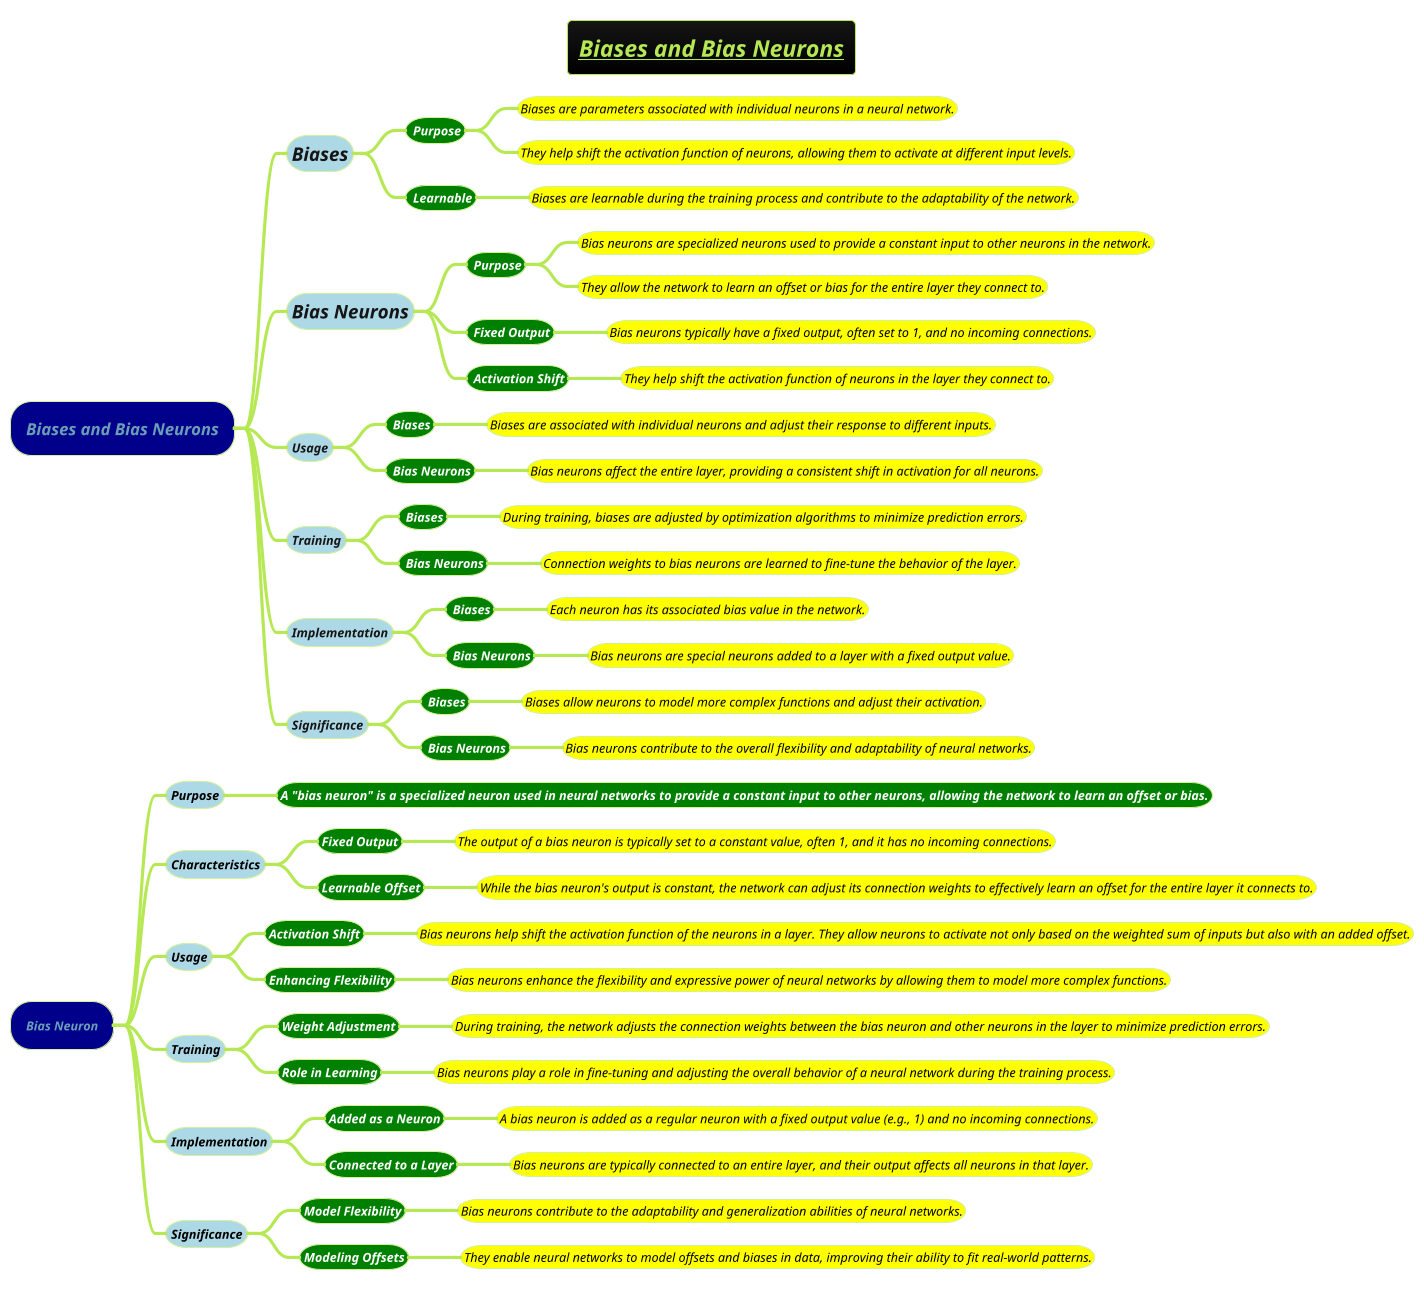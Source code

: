 @startmindmap
title =<b><i><u><size:18>Biases and Bias Neurons

!theme hacker


*[#darkblue] <i>Biases and Bias Neurons
**[#lightblue] <i><size:18>Biases
***[#green] <i><color #white><b><size:12> Purpose
****[#yellow] <color #black><i><size:12>Biases are parameters associated with individual neurons in a neural network.
****[#yellow] <color #black><i><size:12>They help shift the activation function of neurons, allowing them to activate at different input levels.
***[#green] <i><color #white><b><size:12> Learnable
****[#yellow] <color #black><i><size:12>Biases are learnable during the training process and contribute to the adaptability of the network.

**[#lightblue] <i><size:18>Bias Neurons
***[#green] <i><color #white><b><size:12> Purpose
****[#yellow] <color #black><i><size:12>Bias neurons are specialized neurons used to provide a constant input to other neurons in the network.
****[#yellow] <color #black><i><size:12>They allow the network to learn an offset or bias for the entire layer they connect to.
***[#green] <i><color #white><b><size:12> Fixed Output
****[#yellow] <color #black><i><size:12>Bias neurons typically have a fixed output, often set to 1, and no incoming connections.
***[#green] <i><color #white><b><size:12> Activation Shift
****[#yellow] <color #black><i><size:12>They help shift the activation function of neurons in the layer they connect to.

**[#lightblue] <i><size:12>Usage
***[#green] <i><color #white><b><size:12> Biases
****[#yellow] <color #black><i><size:12>Biases are associated with individual neurons and adjust their response to different inputs.
***[#green] <i><color #white><b><size:12> Bias Neurons
****[#yellow] <color #black><i><size:12>Bias neurons affect the entire layer, providing a consistent shift in activation for all neurons.

**[#lightblue] <i><size:12>Training
***[#green] <i><color #white><b><size:12> Biases
****[#yellow] <color #black><i><size:12>During training, biases are adjusted by optimization algorithms to minimize prediction errors.
***[#green] <i><color #white><b><size:12> Bias Neurons
****[#yellow] <color #black><i><size:12>Connection weights to bias neurons are learned to fine-tune the behavior of the layer.

**[#lightblue] <i><size:12>Implementation
***[#green] <i><color #white><b><size:12> Biases
****[#yellow] <color #black><i><size:12>Each neuron has its associated bias value in the network.
***[#green] <i><color #white><b><size:12> Bias Neurons
****[#yellow] <color #black><i><size:12>Bias neurons are special neurons added to a layer with a fixed output value.

**[#lightblue] <i><size:12>Significance
***[#green] <i><color #white><b><size:12> Biases
****[#yellow] <color #black><i><size:12>Biases allow neurons to model more complex functions and adjust their activation.
***[#green] <i><color #white><b><size:12> Bias Neurons
****[#yellow] <color #black><i><size:12>Bias neurons contribute to the overall flexibility and adaptability of neural networks.

*[#darkblue] <i><size:12>Bias Neuron
**[#lightblue] <color #black><i><size:12>Purpose
***[#green] <color #white><b><i><size:12>A "bias neuron" is a specialized neuron used in neural networks to provide a constant input to other neurons, allowing the network to learn an offset or bias.

**[#lightblue] <color #black><i><size:12>Characteristics
***[#green] <color #white><b><i><size:12>Fixed Output
****[#yellow] <color #black><i><size:12>The output of a bias neuron is typically set to a constant value, often 1, and it has no incoming connections.
***[#green] <color #white><b><i><size:12>Learnable Offset
****[#yellow] <color #black><i><size:12>While the bias neuron's output is constant, the network can adjust its connection weights to effectively learn an offset for the entire layer it connects to.

**[#lightblue] <color #black><i><size:12>Usage
***[#green] <color #white><b><i><size:12>Activation Shift
****[#yellow] <color #black><i><size:12>Bias neurons help shift the activation function of the neurons in a layer. They allow neurons to activate not only based on the weighted sum of inputs but also with an added offset.
***[#green] <color #white><b><i><size:12>Enhancing Flexibility
****[#yellow] <color #black><i><size:12>Bias neurons enhance the flexibility and expressive power of neural networks by allowing them to model more complex functions.

**[#lightblue] <color #black><i><size:12>Training
***[#green] <color #white><b><i><size:12>Weight Adjustment
****[#yellow] <color #black><i><size:12>During training, the network adjusts the connection weights between the bias neuron and other neurons in the layer to minimize prediction errors.
***[#green] <color #white><b><i><size:12>Role in Learning
****[#yellow] <color #black><i><size:12>Bias neurons play a role in fine-tuning and adjusting the overall behavior of a neural network during the training process.

**[#lightblue] <color #black><i><size:12>Implementation
***[#green] <color #white><b><i><size:12>Added as a Neuron
****[#yellow] <color #black><i><size:12>A bias neuron is added as a regular neuron with a fixed output value (e.g., 1) and no incoming connections.
***[#green] <color #white><b><i><size:12>Connected to a Layer
****[#yellow] <color #black><i><size:12>Bias neurons are typically connected to an entire layer, and their output affects all neurons in that layer.

**[#lightblue] <color #black><i><size:12>Significance
***[#green] <color #white><b><i><size:12>Model Flexibility
****[#yellow] <color #black><i><size:12>Bias neurons contribute to the adaptability and generalization abilities of neural networks.
***[#green] <color #white><b><i><size:12>Modeling Offsets
****[#yellow] <color #black><i><size:12>They enable neural networks to model offsets and biases in data, improving their ability to fit real-world patterns.

@endmindmap

